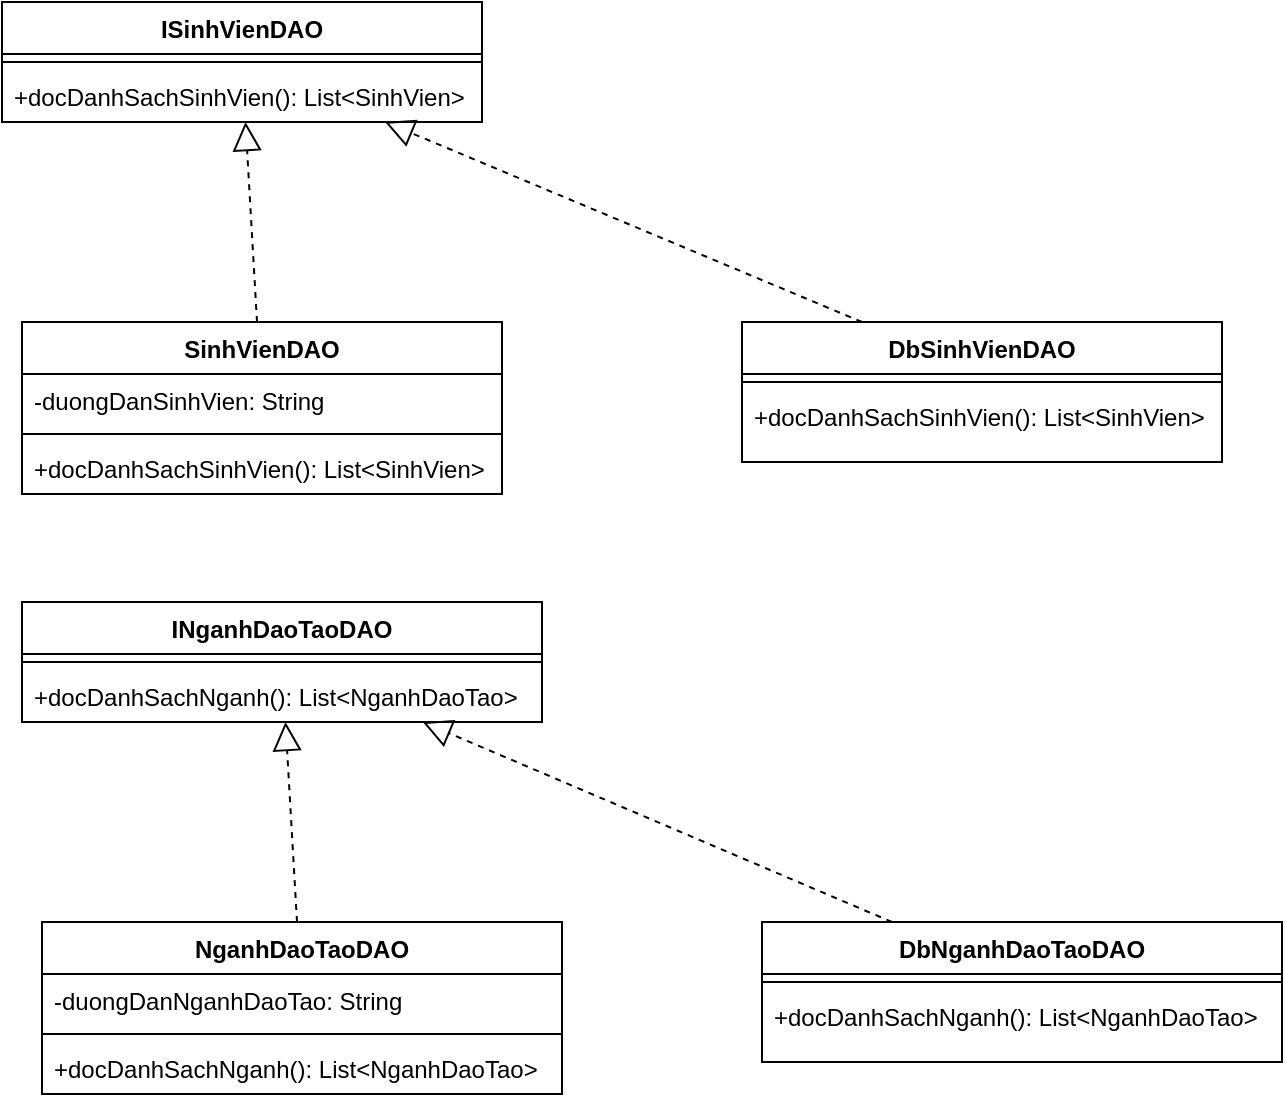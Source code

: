 <mxfile version="24.7.17">
  <diagram name="Page-1" id="3OBR-F7pkA4aP5eBEKgp">
    <mxGraphModel dx="864" dy="516" grid="1" gridSize="10" guides="1" tooltips="1" connect="1" arrows="1" fold="1" page="1" pageScale="1" pageWidth="850" pageHeight="1100" math="0" shadow="0">
      <root>
        <mxCell id="0" />
        <mxCell id="1" parent="0" />
        <mxCell id="VuUiAQsCVqE1XHtB_AiX-1" value="ISinhVienDAO" style="swimlane;fontStyle=1;align=center;verticalAlign=top;childLayout=stackLayout;horizontal=1;startSize=26;horizontalStack=0;resizeParent=1;resizeParentMax=0;resizeLast=0;collapsible=1;marginBottom=0;whiteSpace=wrap;html=1;" vertex="1" parent="1">
          <mxGeometry x="20" y="40" width="240" height="60" as="geometry" />
        </mxCell>
        <mxCell id="VuUiAQsCVqE1XHtB_AiX-3" value="" style="line;strokeWidth=1;fillColor=none;align=left;verticalAlign=middle;spacingTop=-1;spacingLeft=3;spacingRight=3;rotatable=0;labelPosition=right;points=[];portConstraint=eastwest;strokeColor=inherit;" vertex="1" parent="VuUiAQsCVqE1XHtB_AiX-1">
          <mxGeometry y="26" width="240" height="8" as="geometry" />
        </mxCell>
        <mxCell id="VuUiAQsCVqE1XHtB_AiX-4" value="+docDanhSachSinhVien(): List&amp;lt;SinhVien&amp;gt;" style="text;strokeColor=none;fillColor=none;align=left;verticalAlign=top;spacingLeft=4;spacingRight=4;overflow=hidden;rotatable=0;points=[[0,0.5],[1,0.5]];portConstraint=eastwest;whiteSpace=wrap;html=1;" vertex="1" parent="VuUiAQsCVqE1XHtB_AiX-1">
          <mxGeometry y="34" width="240" height="26" as="geometry" />
        </mxCell>
        <mxCell id="VuUiAQsCVqE1XHtB_AiX-5" value="DbSinhVienDAO" style="swimlane;fontStyle=1;align=center;verticalAlign=top;childLayout=stackLayout;horizontal=1;startSize=26;horizontalStack=0;resizeParent=1;resizeParentMax=0;resizeLast=0;collapsible=1;marginBottom=0;whiteSpace=wrap;html=1;" vertex="1" parent="1">
          <mxGeometry x="390" y="200" width="240" height="70" as="geometry" />
        </mxCell>
        <mxCell id="VuUiAQsCVqE1XHtB_AiX-7" value="" style="line;strokeWidth=1;fillColor=none;align=left;verticalAlign=middle;spacingTop=-1;spacingLeft=3;spacingRight=3;rotatable=0;labelPosition=right;points=[];portConstraint=eastwest;strokeColor=inherit;" vertex="1" parent="VuUiAQsCVqE1XHtB_AiX-5">
          <mxGeometry y="26" width="240" height="8" as="geometry" />
        </mxCell>
        <mxCell id="VuUiAQsCVqE1XHtB_AiX-8" value="+docDanhSachSinhVien(): List&amp;lt;SinhVien&amp;gt;" style="text;strokeColor=none;fillColor=none;align=left;verticalAlign=top;spacingLeft=4;spacingRight=4;overflow=hidden;rotatable=0;points=[[0,0.5],[1,0.5]];portConstraint=eastwest;whiteSpace=wrap;html=1;" vertex="1" parent="VuUiAQsCVqE1XHtB_AiX-5">
          <mxGeometry y="34" width="240" height="36" as="geometry" />
        </mxCell>
        <mxCell id="VuUiAQsCVqE1XHtB_AiX-9" value="SinhVienDAO" style="swimlane;fontStyle=1;align=center;verticalAlign=top;childLayout=stackLayout;horizontal=1;startSize=26;horizontalStack=0;resizeParent=1;resizeParentMax=0;resizeLast=0;collapsible=1;marginBottom=0;whiteSpace=wrap;html=1;" vertex="1" parent="1">
          <mxGeometry x="30" y="200" width="240" height="86" as="geometry" />
        </mxCell>
        <mxCell id="VuUiAQsCVqE1XHtB_AiX-10" value="-duongDanSinhVien: String" style="text;strokeColor=none;fillColor=none;align=left;verticalAlign=top;spacingLeft=4;spacingRight=4;overflow=hidden;rotatable=0;points=[[0,0.5],[1,0.5]];portConstraint=eastwest;whiteSpace=wrap;html=1;" vertex="1" parent="VuUiAQsCVqE1XHtB_AiX-9">
          <mxGeometry y="26" width="240" height="26" as="geometry" />
        </mxCell>
        <mxCell id="VuUiAQsCVqE1XHtB_AiX-11" value="" style="line;strokeWidth=1;fillColor=none;align=left;verticalAlign=middle;spacingTop=-1;spacingLeft=3;spacingRight=3;rotatable=0;labelPosition=right;points=[];portConstraint=eastwest;strokeColor=inherit;" vertex="1" parent="VuUiAQsCVqE1XHtB_AiX-9">
          <mxGeometry y="52" width="240" height="8" as="geometry" />
        </mxCell>
        <mxCell id="VuUiAQsCVqE1XHtB_AiX-12" value="+docDanhSachSinhVien(): List&amp;lt;SinhVien&amp;gt;" style="text;strokeColor=none;fillColor=none;align=left;verticalAlign=top;spacingLeft=4;spacingRight=4;overflow=hidden;rotatable=0;points=[[0,0.5],[1,0.5]];portConstraint=eastwest;whiteSpace=wrap;html=1;" vertex="1" parent="VuUiAQsCVqE1XHtB_AiX-9">
          <mxGeometry y="60" width="240" height="26" as="geometry" />
        </mxCell>
        <mxCell id="VuUiAQsCVqE1XHtB_AiX-13" value="" style="endArrow=block;dashed=1;endFill=0;endSize=12;html=1;rounded=0;" edge="1" parent="1" source="VuUiAQsCVqE1XHtB_AiX-9" target="VuUiAQsCVqE1XHtB_AiX-1">
          <mxGeometry width="160" relative="1" as="geometry">
            <mxPoint x="340" y="270" as="sourcePoint" />
            <mxPoint x="500" y="270" as="targetPoint" />
          </mxGeometry>
        </mxCell>
        <mxCell id="VuUiAQsCVqE1XHtB_AiX-14" value="" style="endArrow=block;dashed=1;endFill=0;endSize=12;html=1;rounded=0;exitX=0.25;exitY=0;exitDx=0;exitDy=0;" edge="1" parent="1" source="VuUiAQsCVqE1XHtB_AiX-5" target="VuUiAQsCVqE1XHtB_AiX-1">
          <mxGeometry width="160" relative="1" as="geometry">
            <mxPoint x="340" y="270" as="sourcePoint" />
            <mxPoint x="500" y="270" as="targetPoint" />
            <Array as="points" />
          </mxGeometry>
        </mxCell>
        <mxCell id="VuUiAQsCVqE1XHtB_AiX-24" value="INganhDaoTaoDAO" style="swimlane;fontStyle=1;align=center;verticalAlign=top;childLayout=stackLayout;horizontal=1;startSize=26;horizontalStack=0;resizeParent=1;resizeParentMax=0;resizeLast=0;collapsible=1;marginBottom=0;whiteSpace=wrap;html=1;" vertex="1" parent="1">
          <mxGeometry x="30" y="340" width="260" height="60" as="geometry" />
        </mxCell>
        <mxCell id="VuUiAQsCVqE1XHtB_AiX-25" value="" style="line;strokeWidth=1;fillColor=none;align=left;verticalAlign=middle;spacingTop=-1;spacingLeft=3;spacingRight=3;rotatable=0;labelPosition=right;points=[];portConstraint=eastwest;strokeColor=inherit;" vertex="1" parent="VuUiAQsCVqE1XHtB_AiX-24">
          <mxGeometry y="26" width="260" height="8" as="geometry" />
        </mxCell>
        <mxCell id="VuUiAQsCVqE1XHtB_AiX-26" value="+docDanhSachNganh(): List&amp;lt;NganhDaoTao&amp;gt;" style="text;strokeColor=none;fillColor=none;align=left;verticalAlign=top;spacingLeft=4;spacingRight=4;overflow=hidden;rotatable=0;points=[[0,0.5],[1,0.5]];portConstraint=eastwest;whiteSpace=wrap;html=1;" vertex="1" parent="VuUiAQsCVqE1XHtB_AiX-24">
          <mxGeometry y="34" width="260" height="26" as="geometry" />
        </mxCell>
        <mxCell id="VuUiAQsCVqE1XHtB_AiX-27" value="DbNganhDaoTaoDAO" style="swimlane;fontStyle=1;align=center;verticalAlign=top;childLayout=stackLayout;horizontal=1;startSize=26;horizontalStack=0;resizeParent=1;resizeParentMax=0;resizeLast=0;collapsible=1;marginBottom=0;whiteSpace=wrap;html=1;" vertex="1" parent="1">
          <mxGeometry x="400" y="500" width="260" height="70" as="geometry" />
        </mxCell>
        <mxCell id="VuUiAQsCVqE1XHtB_AiX-28" value="" style="line;strokeWidth=1;fillColor=none;align=left;verticalAlign=middle;spacingTop=-1;spacingLeft=3;spacingRight=3;rotatable=0;labelPosition=right;points=[];portConstraint=eastwest;strokeColor=inherit;" vertex="1" parent="VuUiAQsCVqE1XHtB_AiX-27">
          <mxGeometry y="26" width="260" height="8" as="geometry" />
        </mxCell>
        <mxCell id="VuUiAQsCVqE1XHtB_AiX-29" value="+docDanhSachNganh(): List&amp;lt;NganhDaoTao&amp;gt;" style="text;strokeColor=none;fillColor=none;align=left;verticalAlign=top;spacingLeft=4;spacingRight=4;overflow=hidden;rotatable=0;points=[[0,0.5],[1,0.5]];portConstraint=eastwest;whiteSpace=wrap;html=1;" vertex="1" parent="VuUiAQsCVqE1XHtB_AiX-27">
          <mxGeometry y="34" width="260" height="36" as="geometry" />
        </mxCell>
        <mxCell id="VuUiAQsCVqE1XHtB_AiX-30" value="NganhDaoTaoDAO" style="swimlane;fontStyle=1;align=center;verticalAlign=top;childLayout=stackLayout;horizontal=1;startSize=26;horizontalStack=0;resizeParent=1;resizeParentMax=0;resizeLast=0;collapsible=1;marginBottom=0;whiteSpace=wrap;html=1;" vertex="1" parent="1">
          <mxGeometry x="40" y="500" width="260" height="86" as="geometry" />
        </mxCell>
        <mxCell id="VuUiAQsCVqE1XHtB_AiX-31" value="-duongDanNganhDaoTao: String" style="text;strokeColor=none;fillColor=none;align=left;verticalAlign=top;spacingLeft=4;spacingRight=4;overflow=hidden;rotatable=0;points=[[0,0.5],[1,0.5]];portConstraint=eastwest;whiteSpace=wrap;html=1;" vertex="1" parent="VuUiAQsCVqE1XHtB_AiX-30">
          <mxGeometry y="26" width="260" height="26" as="geometry" />
        </mxCell>
        <mxCell id="VuUiAQsCVqE1XHtB_AiX-32" value="" style="line;strokeWidth=1;fillColor=none;align=left;verticalAlign=middle;spacingTop=-1;spacingLeft=3;spacingRight=3;rotatable=0;labelPosition=right;points=[];portConstraint=eastwest;strokeColor=inherit;" vertex="1" parent="VuUiAQsCVqE1XHtB_AiX-30">
          <mxGeometry y="52" width="260" height="8" as="geometry" />
        </mxCell>
        <mxCell id="VuUiAQsCVqE1XHtB_AiX-33" value="+docDanhSachNganh(): List&amp;lt;NganhDaoTao&amp;gt;" style="text;strokeColor=none;fillColor=none;align=left;verticalAlign=top;spacingLeft=4;spacingRight=4;overflow=hidden;rotatable=0;points=[[0,0.5],[1,0.5]];portConstraint=eastwest;whiteSpace=wrap;html=1;" vertex="1" parent="VuUiAQsCVqE1XHtB_AiX-30">
          <mxGeometry y="60" width="260" height="26" as="geometry" />
        </mxCell>
        <mxCell id="VuUiAQsCVqE1XHtB_AiX-34" value="" style="endArrow=block;dashed=1;endFill=0;endSize=12;html=1;rounded=0;" edge="1" parent="1" source="VuUiAQsCVqE1XHtB_AiX-30" target="VuUiAQsCVqE1XHtB_AiX-24">
          <mxGeometry width="160" relative="1" as="geometry">
            <mxPoint x="350" y="570" as="sourcePoint" />
            <mxPoint x="510" y="570" as="targetPoint" />
          </mxGeometry>
        </mxCell>
        <mxCell id="VuUiAQsCVqE1XHtB_AiX-35" value="" style="endArrow=block;dashed=1;endFill=0;endSize=12;html=1;rounded=0;exitX=0.25;exitY=0;exitDx=0;exitDy=0;" edge="1" parent="1" source="VuUiAQsCVqE1XHtB_AiX-27" target="VuUiAQsCVqE1XHtB_AiX-24">
          <mxGeometry width="160" relative="1" as="geometry">
            <mxPoint x="350" y="570" as="sourcePoint" />
            <mxPoint x="510" y="570" as="targetPoint" />
            <Array as="points" />
          </mxGeometry>
        </mxCell>
      </root>
    </mxGraphModel>
  </diagram>
</mxfile>
